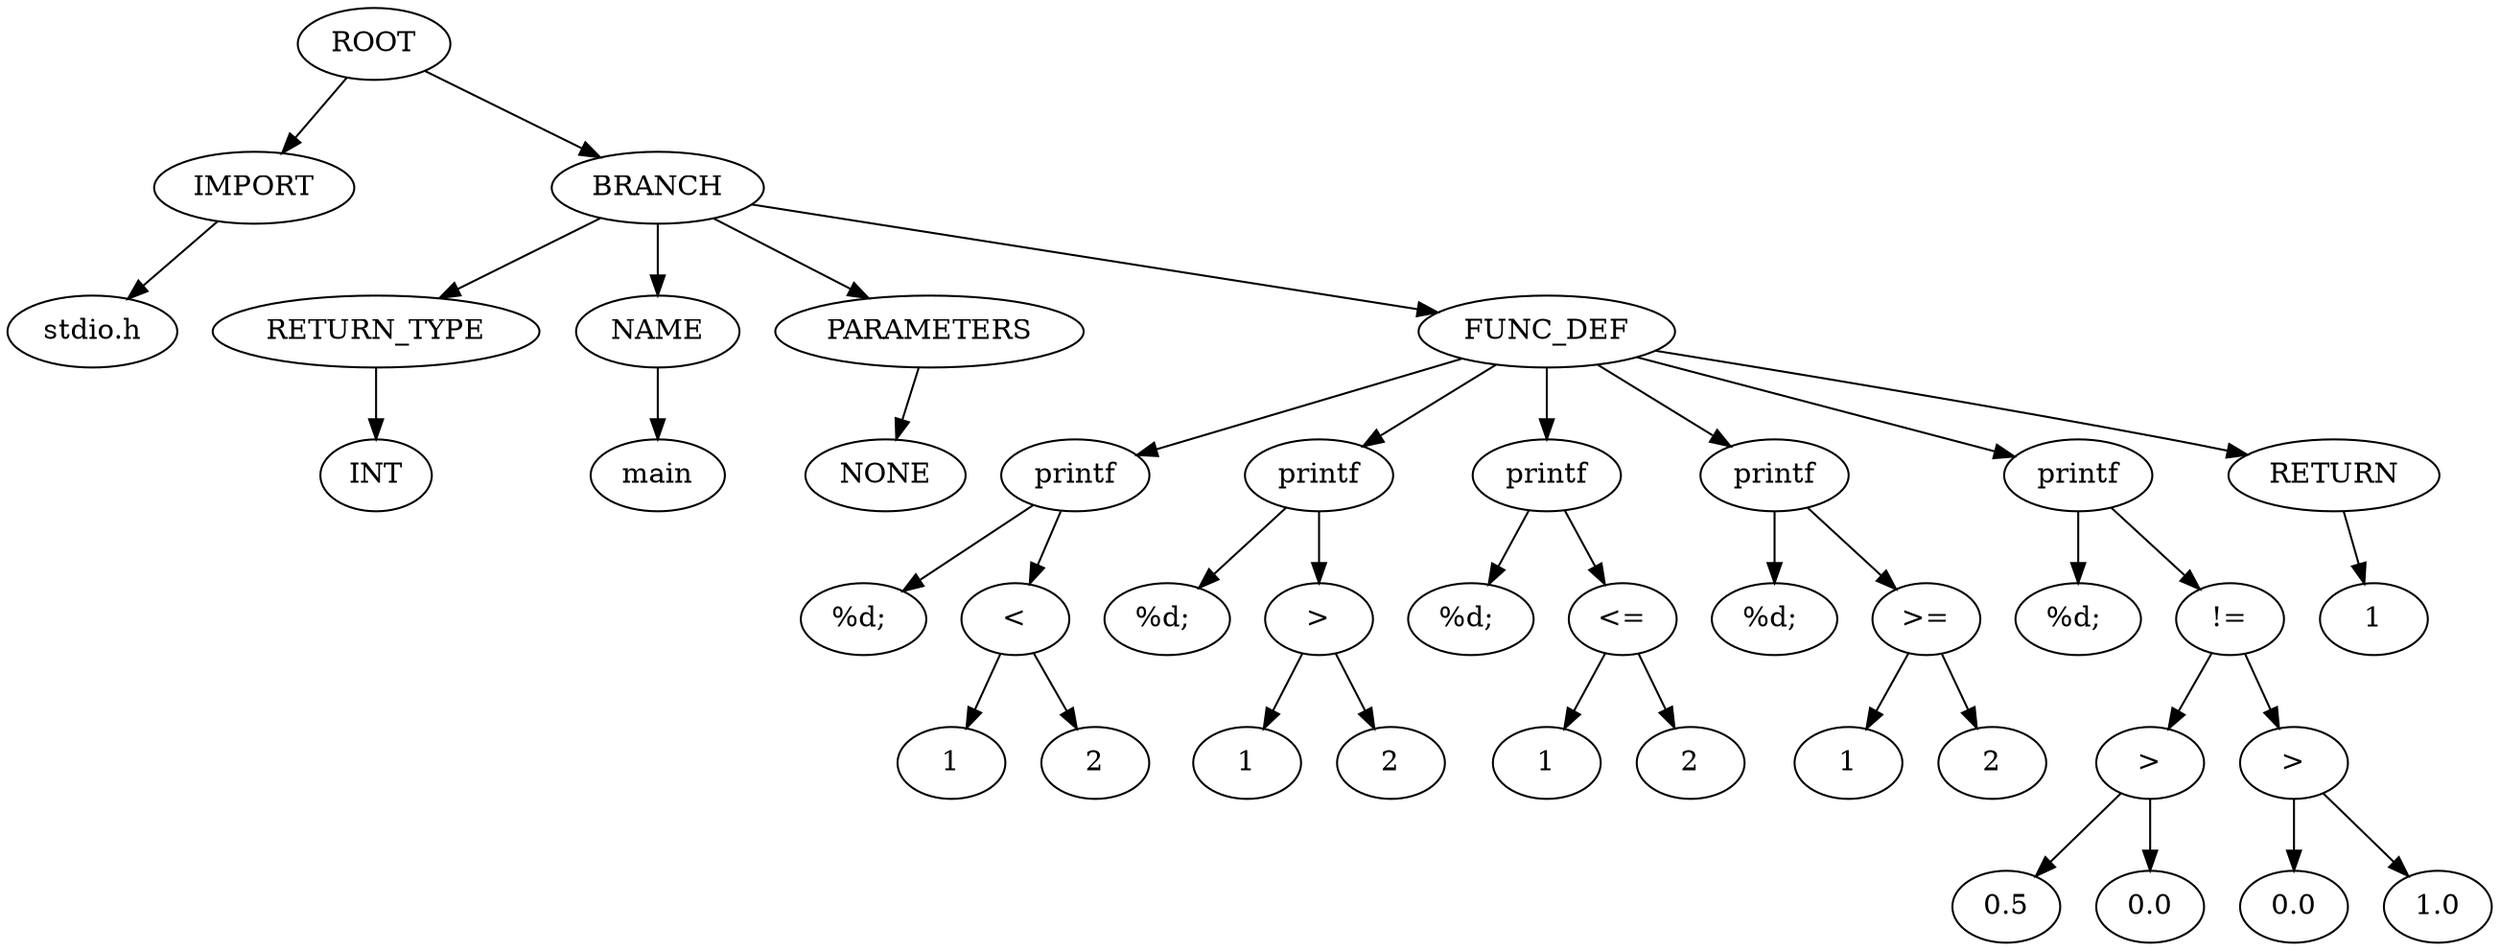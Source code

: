 strict digraph G{
l11[label = "IMPORT"]
l111[label = "BRANCH"]
"ROOT"->"l11"
l11131[label = "stdio.h"]
"l11"->l11131
"ROOT"->"l111"
l111331[label = "RETURN_TYPE"]
l1113311[label = "NAME"]
l11133111[label = "PARAMETERS"]
l111331111[label = "FUNC_DEF"]
"l111"->"l111331"
l11133111131[label = "INT"]
"l111331"->l11133111131
"l111"->"l1113311"
l111331111331[label = "main"]
"l1113311"->l111331111331
"l111"->"l11133111"
l1113311113331[label = "NONE"]
"l11133111"->l1113311113331
"l111"->"l111331111"
l11133111133331[label = "printf"]
l111331111333311[label = "printf"]
l1113311113333111[label = "printf"]
l11133111133331111[label = "printf"]
l111331111333311111[label = "printf"]
l1113311113333111111[label = "RETURN"]
"l111331111"->"l11133111133331"
l111331111333311111131[label = "%d; "]
l1113311113333111111311[label = "<"]
"l11133111133331"->l111331111333311111131
"l11133111133331"->"l1113311113333111111311"
l1113311113333111111311331[label = "1"]
l11133111133331111113113311[label = "2"]
"l1113311113333111111311"->l1113311113333111111311331
"l1113311113333111111311"->l11133111133331111113113311
"l111331111"->"l111331111333311"
l1113311113333111111331[label = "%d; "]
l11133111133331111113311[label = ">"]
"l111331111333311"->l1113311113333111111331
"l111331111333311"->"l11133111133331111113311"
l11133111133331111113311331[label = "1"]
l111331111333311111133113311[label = "2"]
"l11133111133331111113311"->l11133111133331111113311331
"l11133111133331111113311"->l111331111333311111133113311
"l111331111"->"l1113311113333111"
l11133111133331111113331[label = "%d; "]
l111331111333311111133311[label = "<="]
"l1113311113333111"->l11133111133331111113331
"l1113311113333111"->"l111331111333311111133311"
l111331111333311111133311331[label = "1"]
l1113311113333111111333113311[label = "2"]
"l111331111333311111133311"->l111331111333311111133311331
"l111331111333311111133311"->l1113311113333111111333113311
"l111331111"->"l11133111133331111"
l111331111333311111133331[label = "%d; "]
l1113311113333111111333311[label = ">="]
"l11133111133331111"->l111331111333311111133331
"l11133111133331111"->"l1113311113333111111333311"
l1113311113333111111333311331[label = "1"]
l11133111133331111113333113311[label = "2"]
"l1113311113333111111333311"->l1113311113333111111333311331
"l1113311113333111111333311"->l11133111133331111113333113311
"l111331111"->"l111331111333311111"
l1113311113333111111333331[label = "%d; "]
l11133111133331111113333311[label = "!="]
"l111331111333311111"->l1113311113333111111333331
"l111331111333311111"->"l11133111133331111113333311"
l11133111133331111113333311331[label = ">"]
l111331111333311111133333113311[label = ">"]
"l11133111133331111113333311"->"l11133111133331111113333311331"
l11133111133331111113333311331131[label = "0.5"]
l111331111333311111133333113311311[label = "0.0"]
"l11133111133331111113333311331"->l11133111133331111113333311331131
"l11133111133331111113333311331"->l111331111333311111133333113311311
"l11133111133331111113333311"->"l111331111333311111133333113311"
l111331111333311111133333113311331[label = "0.0"]
l1113311113333111111333331133113311[label = "1.0"]
"l111331111333311111133333113311"->l111331111333311111133333113311331
"l111331111333311111133333113311"->l1113311113333111111333331133113311
"l111331111"->"l1113311113333111111"
l11133111133331111113333331[label = "1"]
"l1113311113333111111"->l11133111133331111113333331
}
